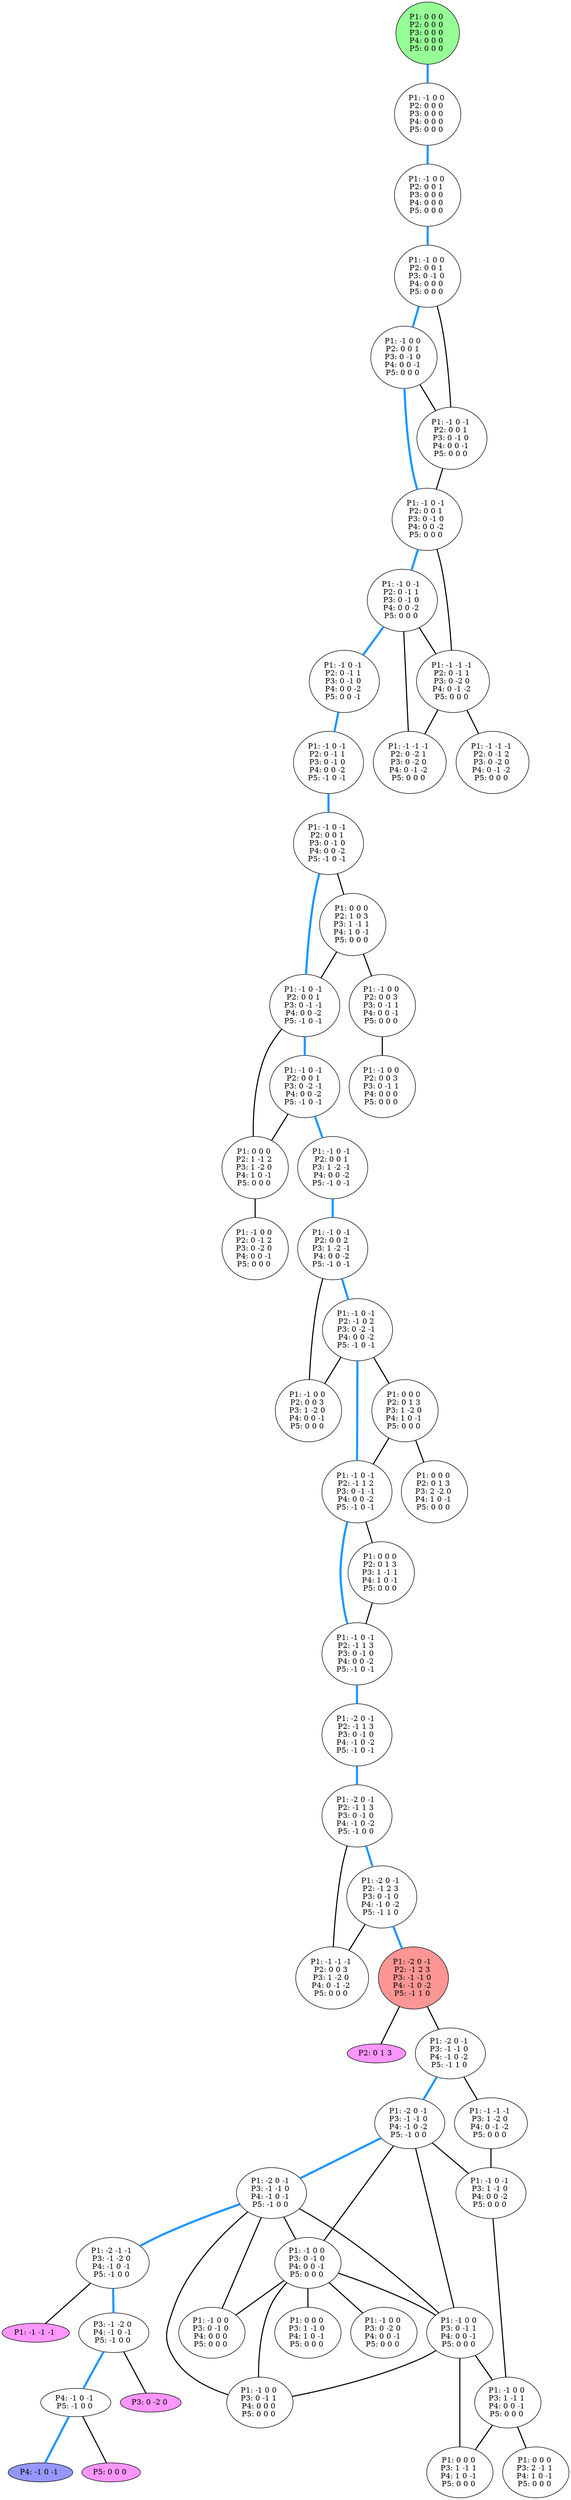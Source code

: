 graph G {
color = "black"
0 [label = "P1: 0 0 0 
P2: 0 0 0 
P3: 0 0 0 
P4: 0 0 0 
P5: 0 0 0 
",  style="filled", fillcolor = "#96FF96"];
1 [label = "P1: -1 0 0 
P2: 0 0 0 
P3: 0 0 0 
P4: 0 0 0 
P5: 0 0 0 
"];
2 [label = "P1: -1 0 0 
P2: 0 0 1 
P3: 0 0 0 
P4: 0 0 0 
P5: 0 0 0 
"];
3 [label = "P1: -1 0 0 
P2: 0 0 1 
P3: 0 -1 0 
P4: 0 0 0 
P5: 0 0 0 
"];
4 [label = "P1: -1 0 0 
P2: 0 0 1 
P3: 0 -1 0 
P4: 0 0 -1 
P5: 0 0 0 
"];
5 [label = "P1: -1 0 -1 
P2: 0 0 1 
P3: 0 -1 0 
P4: 0 0 -1 
P5: 0 0 0 
"];
6 [label = "P1: -1 0 -1 
P2: 0 0 1 
P3: 0 -1 0 
P4: 0 0 -2 
P5: 0 0 0 
"];
7 [label = "P1: -1 0 -1 
P2: 0 -1 1 
P3: 0 -1 0 
P4: 0 0 -2 
P5: 0 0 0 
"];
8 [label = "P1: -1 -1 -1 
P2: 0 -1 1 
P3: 0 -2 0 
P4: 0 -1 -2 
P5: 0 0 0 
"];
9 [label = "P1: -1 -1 -1 
P2: 0 -2 1 
P3: 0 -2 0 
P4: 0 -1 -2 
P5: 0 0 0 
"];
10 [label = "P1: -1 0 -1 
P2: 0 -1 1 
P3: 0 -1 0 
P4: 0 0 -2 
P5: 0 0 -1 
"];
11 [label = "P1: -1 -1 -1 
P2: 0 -1 2 
P3: 0 -2 0 
P4: 0 -1 -2 
P5: 0 0 0 
"];
12 [label = "P1: -1 0 -1 
P2: 0 -1 1 
P3: 0 -1 0 
P4: 0 0 -2 
P5: -1 0 -1 
"];
13 [label = "P1: -1 0 -1 
P2: 0 0 1 
P3: 0 -1 0 
P4: 0 0 -2 
P5: -1 0 -1 
"];
14 [label = "P1: 0 0 0 
P2: 1 0 3 
P3: 1 -1 1 
P4: 1 0 -1 
P5: 0 0 0 
"];
15 [label = "P1: -1 0 -1 
P2: 0 0 1 
P3: 0 -1 -1 
P4: 0 0 -2 
P5: -1 0 -1 
"];
16 [label = "P1: -1 0 0 
P2: 0 0 3 
P3: 0 -1 1 
P4: 0 0 -1 
P5: 0 0 0 
"];
17 [label = "P1: -1 0 -1 
P2: 0 0 1 
P3: 0 -2 -1 
P4: 0 0 -2 
P5: -1 0 -1 
"];
18 [label = "P1: 0 0 0 
P2: 1 -1 2 
P3: 1 -2 0 
P4: 1 0 -1 
P5: 0 0 0 
"];
19 [label = "P1: -1 0 0 
P2: 0 0 3 
P3: 0 -1 1 
P4: 0 0 0 
P5: 0 0 0 
"];
20 [label = "P1: -1 0 -1 
P2: 0 0 1 
P3: 1 -2 -1 
P4: 0 0 -2 
P5: -1 0 -1 
"];
21 [label = "P1: -1 0 0 
P2: 0 -1 2 
P3: 0 -2 0 
P4: 0 0 -1 
P5: 0 0 0 
"];
22 [label = "P1: -1 0 -1 
P2: 0 0 2 
P3: 1 -2 -1 
P4: 0 0 -2 
P5: -1 0 -1 
"];
23 [label = "P1: -1 0 -1 
P2: -1 0 2 
P3: 0 -2 -1 
P4: 0 0 -2 
P5: -1 0 -1 
"];
24 [label = "P1: -1 0 0 
P2: 0 0 3 
P3: 1 -2 0 
P4: 0 0 -1 
P5: 0 0 0 
"];
25 [label = "P1: 0 0 0 
P2: 0 1 3 
P3: 1 -2 0 
P4: 1 0 -1 
P5: 0 0 0 
"];
26 [label = "P1: -1 0 -1 
P2: -1 1 2 
P3: 0 -1 -1 
P4: 0 0 -2 
P5: -1 0 -1 
"];
27 [label = "P1: 0 0 0 
P2: 0 1 3 
P3: 2 -2 0 
P4: 1 0 -1 
P5: 0 0 0 
"];
28 [label = "P1: 0 0 0 
P2: 0 1 3 
P3: 1 -1 1 
P4: 1 0 -1 
P5: 0 0 0 
"];
29 [label = "P1: -1 0 -1 
P2: -1 1 3 
P3: 0 -1 0 
P4: 0 0 -2 
P5: -1 0 -1 
"];
30 [label = "P1: -2 0 -1 
P2: -1 1 3 
P3: 0 -1 0 
P4: -1 0 -2 
P5: -1 0 -1 
"];
31 [label = "P1: -2 0 -1 
P2: -1 1 3 
P3: 0 -1 0 
P4: -1 0 -2 
P5: -1 0 0 
"];
32 [label = "P1: -2 0 -1 
P2: -1 2 3 
P3: 0 -1 0 
P4: -1 0 -2 
P5: -1 1 0 
"];
33 [label = "P1: -1 -1 -1 
P2: 0 0 3 
P3: 1 -2 0 
P4: 0 -1 -2 
P5: 0 0 0 
"];
34 [label = "P1: -2 0 -1 
P2: -1 2 3 
P3: -1 -1 0 
P4: -1 0 -2 
P5: -1 1 0 
",  style="filled", fillcolor = "#FF9696"];
35 [label = "P2: 0 1 3 
",  style="filled", fillcolor = "#FF96FF"];
36 [label = "P1: -2 0 -1 
P3: -1 -1 0 
P4: -1 0 -2 
P5: -1 1 0 
"];
37 [label = "P1: -1 -1 -1 
P3: 1 -2 0 
P4: 0 -1 -2 
P5: 0 0 0 
"];
38 [label = "P1: -2 0 -1 
P3: -1 -1 0 
P4: -1 0 -2 
P5: -1 0 0 
"];
39 [label = "P1: -1 0 -1 
P3: 1 -1 0 
P4: 0 0 -2 
P5: 0 0 0 
"];
40 [label = "P1: -2 0 -1 
P3: -1 -1 0 
P4: -1 0 -1 
P5: -1 0 0 
"];
41 [label = "P1: -1 0 0 
P3: 0 -1 0 
P4: 0 0 -1 
P5: 0 0 0 
"];
42 [label = "P1: -1 0 0 
P3: 0 -1 1 
P4: 0 0 -1 
P5: 0 0 0 
"];
43 [label = "P1: -1 0 0 
P3: 1 -1 1 
P4: 0 0 -1 
P5: 0 0 0 
"];
44 [label = "P1: -2 -1 -1 
P3: -1 -2 0 
P4: -1 0 -1 
P5: -1 0 0 
"];
45 [label = "P1: -1 0 0 
P3: 0 -1 0 
P4: 0 0 0 
P5: 0 0 0 
"];
46 [label = "P1: -1 0 0 
P3: 0 -1 1 
P4: 0 0 0 
P5: 0 0 0 
"];
47 [label = "P1: -1 0 0 
P3: 0 -2 0 
P4: 0 0 -1 
P5: 0 0 0 
"];
48 [label = "P1: 0 0 0 
P3: 1 -1 0 
P4: 1 0 -1 
P5: 0 0 0 
"];
49 [label = "P1: 0 0 0 
P3: 1 -1 1 
P4: 1 0 -1 
P5: 0 0 0 
"];
50 [label = "P1: 0 0 0 
P3: 2 -1 1 
P4: 1 0 -1 
P5: 0 0 0 
"];
51 [label = "P1: -1 -1 -1 
",  style="filled", fillcolor = "#FF96FF"];
52 [label = "P3: -1 -2 0 
P4: -1 0 -1 
P5: -1 0 0 
"];
53 [label = "P3: 0 -2 0 
",  style="filled", fillcolor = "#FF96FF"];
54 [label = "P4: -1 0 -1 
P5: -1 0 0 
"];
55 [label = "P4: -1 0 -1 
", style="filled", fillcolor = "#9696FF"];
56 [label = "P5: 0 0 0 
",  style="filled", fillcolor = "#FF96FF"];
edge [style=bold];
0 -- 1 [color="#1E96FF", penwidth=4.0];

1 -- 2 [color="#1E96FF", penwidth=4.0];

2 -- 3 [color="#1E96FF", penwidth=4.0];

3 -- 4 [color="#1E96FF", penwidth=4.0];
3 -- 5 [color=black];

4 -- 5 [color=black];
4 -- 6 [color="#1E96FF", penwidth=4.0];

5 -- 6 [color=black];

6 -- 7 [color="#1E96FF", penwidth=4.0];
6 -- 8 [color=black];

7 -- 8 [color=black];
7 -- 9 [color=black];
7 -- 10 [color="#1E96FF", penwidth=4.0];

8 -- 9 [color=black];
8 -- 11 [color=black];


10 -- 12 [color="#1E96FF", penwidth=4.0];


12 -- 13 [color="#1E96FF", penwidth=4.0];

13 -- 14 [color=black];
13 -- 15 [color="#1E96FF", penwidth=4.0];

14 -- 15 [color=black];
14 -- 16 [color=black];

15 -- 17 [color="#1E96FF", penwidth=4.0];
15 -- 18 [color=black];

16 -- 19 [color=black];

17 -- 18 [color=black];
17 -- 20 [color="#1E96FF", penwidth=4.0];

18 -- 21 [color=black];


20 -- 22 [color="#1E96FF", penwidth=4.0];


22 -- 23 [color="#1E96FF", penwidth=4.0];
22 -- 24 [color=black];

23 -- 25 [color=black];
23 -- 26 [color="#1E96FF", penwidth=4.0];
23 -- 24 [color=black];


25 -- 27 [color=black];
25 -- 26 [color=black];

26 -- 28 [color=black];
26 -- 29 [color="#1E96FF", penwidth=4.0];


28 -- 29 [color=black];

29 -- 30 [color="#1E96FF", penwidth=4.0];

30 -- 31 [color="#1E96FF", penwidth=4.0];

31 -- 32 [color="#1E96FF", penwidth=4.0];
31 -- 33 [color=black];

32 -- 33 [color=black];
32 -- 34 [color="#1E96FF", penwidth=4.0];


34 -- 36 [color=black];
34 -- 35 [color=black];

36 -- 37 [color=black];
36 -- 38 [color="#1E96FF", penwidth=4.0];

37 -- 39 [color=black];

38 -- 39 [color=black];
38 -- 40 [color="#1E96FF", penwidth=4.0];
38 -- 41 [color=black];
38 -- 42 [color=black];

39 -- 43 [color=black];

40 -- 41 [color=black];
40 -- 44 [color="#1E96FF", penwidth=4.0];
40 -- 42 [color=black];
40 -- 45 [color=black];
40 -- 46 [color=black];

41 -- 47 [color=black];
41 -- 42 [color=black];
41 -- 45 [color=black];
41 -- 46 [color=black];
41 -- 48 [color=black];

42 -- 43 [color=black];
42 -- 46 [color=black];
42 -- 49 [color=black];

43 -- 49 [color=black];
43 -- 50 [color=black];

44 -- 52 [color="#1E96FF", penwidth=4.0];
44 -- 51 [color=black];







52 -- 54 [color="#1E96FF", penwidth=4.0];
52 -- 53 [color=black];

54 -- 56 [color=black];
54 -- 55 [color="#1E96FF", penwidth=4.0];

}
